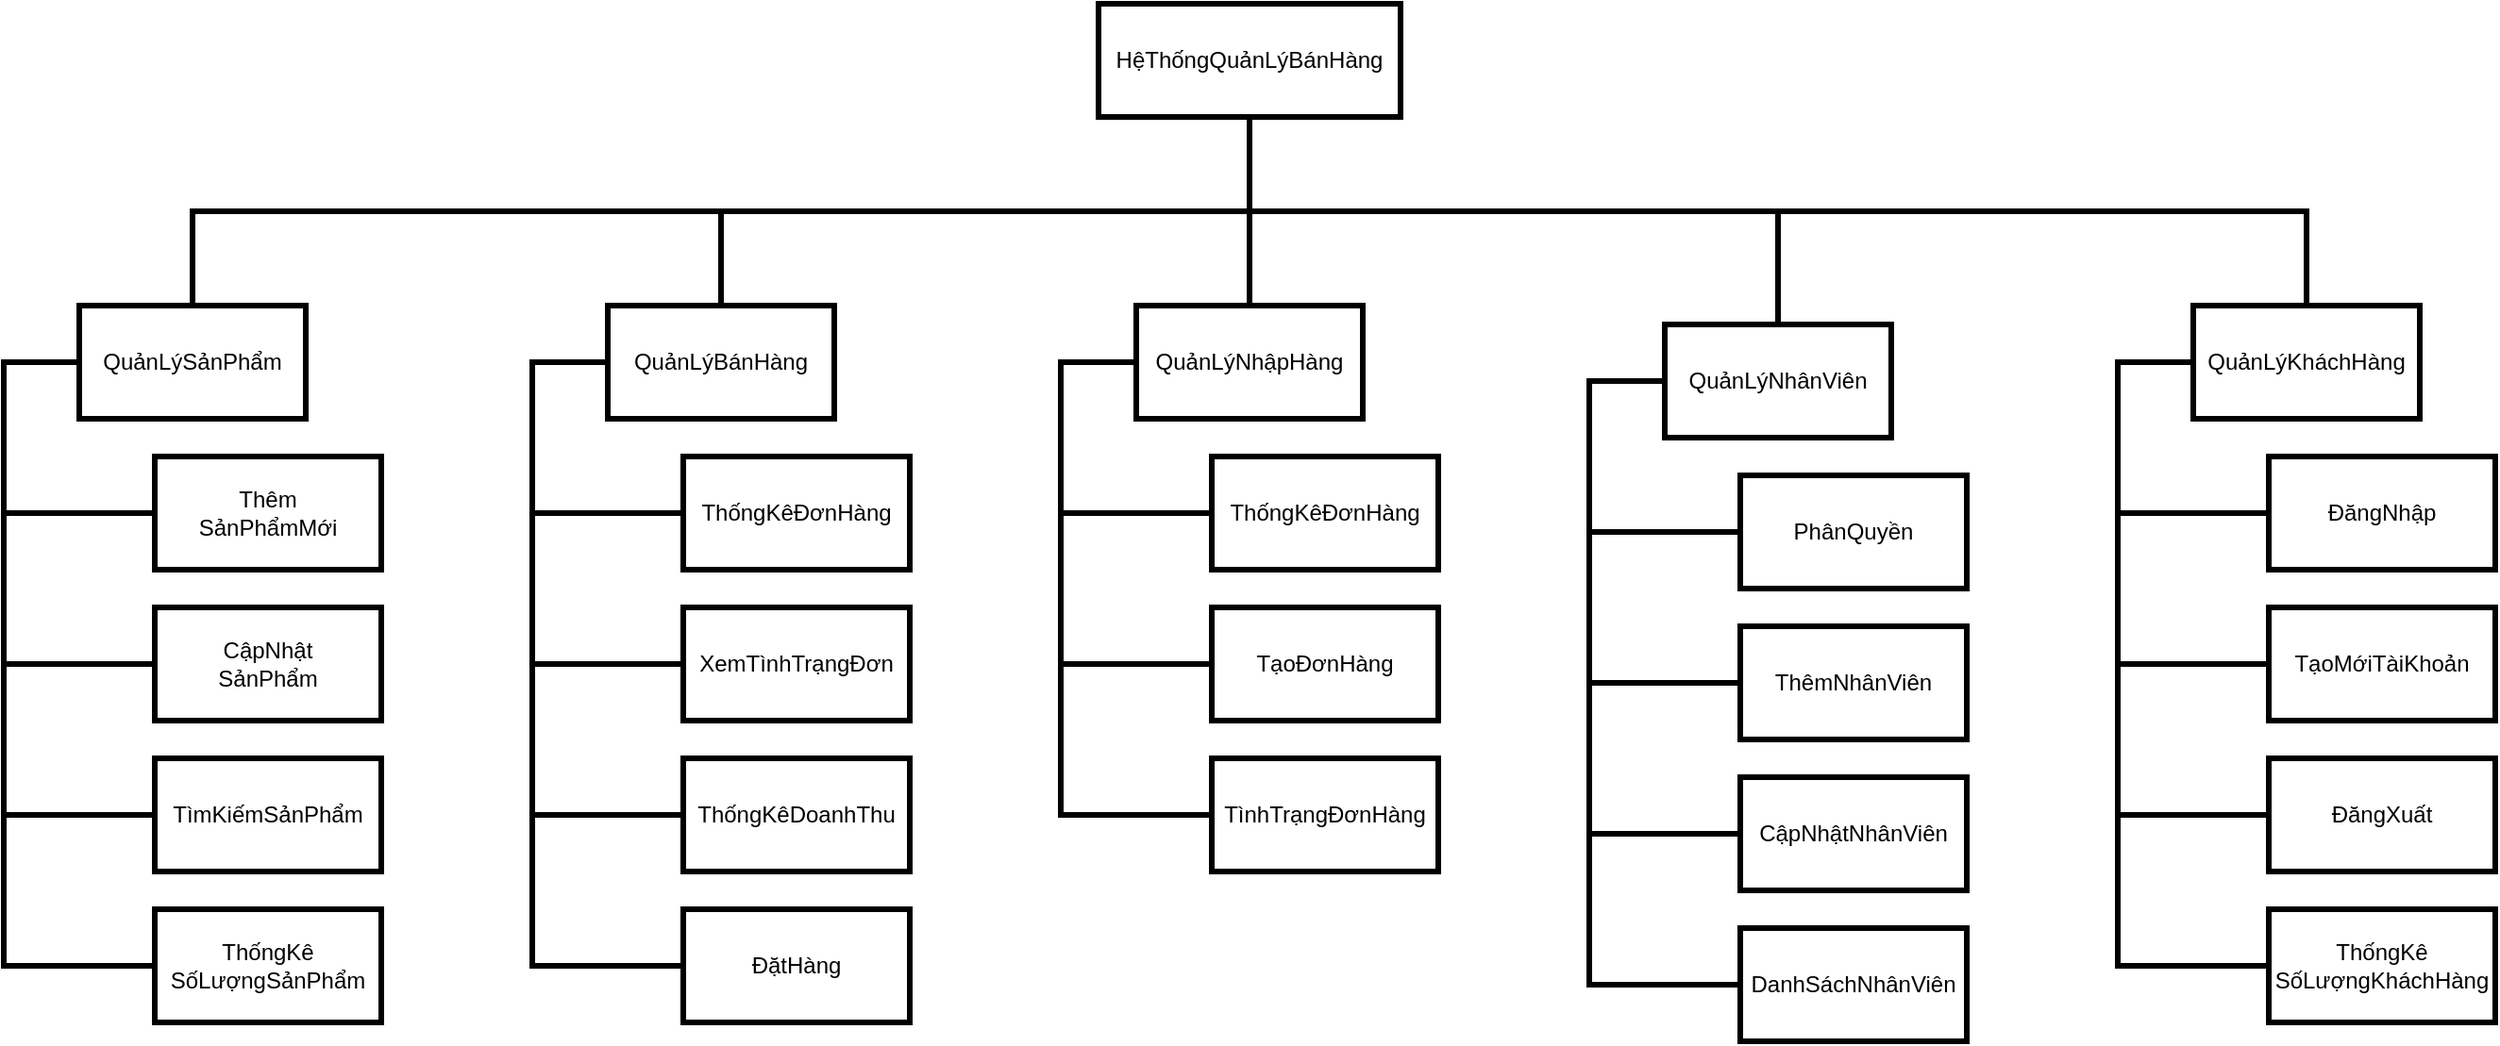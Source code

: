 <mxfile version="22.1.9" type="google">
  <diagram name="Trang-1" id="T-kjcmVLAiWobkcg_UKB">
    <mxGraphModel grid="1" page="1" gridSize="10" guides="1" tooltips="1" connect="1" arrows="1" fold="1" pageScale="1" pageWidth="827" pageHeight="1169" math="0" shadow="0">
      <root>
        <mxCell id="0" />
        <mxCell id="1" parent="0" />
        <mxCell id="Wa9-PbCKUfZ-SNGHdGl5-1" value="HệThốngQuảnLýBánHàng" style="rounded=0;whiteSpace=wrap;html=1;strokeWidth=3;" vertex="1" parent="1">
          <mxGeometry x="320" y="80" width="160" height="60" as="geometry" />
        </mxCell>
        <mxCell id="MncXpA9hCVcWx3MWz7Js-5" value="" style="endArrow=none;html=1;rounded=0;entryX=0.5;entryY=1;entryDx=0;entryDy=0;edgeStyle=elbowEdgeStyle;elbow=vertical;strokeWidth=3;exitX=0.5;exitY=0;exitDx=0;exitDy=0;" edge="1" parent="1" source="7Mcgzw3G_IN8WKB7-K7s-4" target="Wa9-PbCKUfZ-SNGHdGl5-1">
          <mxGeometry width="50" height="50" relative="1" as="geometry">
            <mxPoint x="780" y="240" as="sourcePoint" />
            <mxPoint x="340" y="260" as="targetPoint" />
          </mxGeometry>
        </mxCell>
        <mxCell id="MncXpA9hCVcWx3MWz7Js-7" value="" style="endArrow=none;html=1;rounded=0;exitX=0.5;exitY=1;exitDx=0;exitDy=0;edgeStyle=elbowEdgeStyle;elbow=vertical;entryX=0.5;entryY=0;entryDx=0;entryDy=0;strokeWidth=3;entryPerimeter=0;" edge="1" parent="1" target="MncXpA9hCVcWx3MWz7Js-15">
          <mxGeometry width="50" height="50" relative="1" as="geometry">
            <mxPoint x="400" y="140" as="sourcePoint" />
            <mxPoint x="10" y="240" as="targetPoint" />
            <Array as="points">
              <mxPoint x="360" y="190" />
            </Array>
          </mxGeometry>
        </mxCell>
        <mxCell id="HzxpfW3JFmxslgReptBj-1" value="" style="group" connectable="0" vertex="1" parent="1">
          <mxGeometry x="-260" y="240" width="200" height="380" as="geometry" />
        </mxCell>
        <mxCell id="MncXpA9hCVcWx3MWz7Js-10" value="" style="endArrow=none;html=1;rounded=0;edgeStyle=orthogonalEdgeStyle;strokeWidth=3;" edge="1" parent="HzxpfW3JFmxslgReptBj-1">
          <mxGeometry width="50" height="50" relative="1" as="geometry">
            <mxPoint x="80" y="190" as="sourcePoint" />
            <mxPoint y="110" as="targetPoint" />
            <Array as="points">
              <mxPoint x="80" y="190" />
              <mxPoint y="190" />
            </Array>
          </mxGeometry>
        </mxCell>
        <mxCell id="MncXpA9hCVcWx3MWz7Js-15" value="QuảnLýSảnPhẩm" style="rounded=0;whiteSpace=wrap;html=1;strokeWidth=3;" vertex="1" parent="HzxpfW3JFmxslgReptBj-1">
          <mxGeometry x="40" width="120" height="60" as="geometry" />
        </mxCell>
        <mxCell id="MncXpA9hCVcWx3MWz7Js-16" value="Thêm&lt;br&gt;SảnPhẩmMới" style="rounded=0;whiteSpace=wrap;html=1;strokeWidth=3;" vertex="1" parent="HzxpfW3JFmxslgReptBj-1">
          <mxGeometry x="80" y="80" width="120" height="60" as="geometry" />
        </mxCell>
        <mxCell id="MncXpA9hCVcWx3MWz7Js-17" value="CậpNhật&lt;br&gt;SảnPhẩm" style="rounded=0;whiteSpace=wrap;html=1;strokeWidth=3;" vertex="1" parent="HzxpfW3JFmxslgReptBj-1">
          <mxGeometry x="80" y="160" width="120" height="60" as="geometry" />
        </mxCell>
        <mxCell id="MncXpA9hCVcWx3MWz7Js-18" value="" style="endArrow=none;html=1;rounded=0;edgeStyle=orthogonalEdgeStyle;strokeWidth=3;" edge="1" parent="HzxpfW3JFmxslgReptBj-1">
          <mxGeometry width="50" height="50" relative="1" as="geometry">
            <mxPoint x="80" y="270" as="sourcePoint" />
            <mxPoint y="190" as="targetPoint" />
            <Array as="points">
              <mxPoint x="80" y="270" />
              <mxPoint y="270" />
            </Array>
          </mxGeometry>
        </mxCell>
        <mxCell id="MncXpA9hCVcWx3MWz7Js-29" value="TìmKiếmSảnPhẩm" style="rounded=0;whiteSpace=wrap;html=1;strokeWidth=3;" vertex="1" parent="HzxpfW3JFmxslgReptBj-1">
          <mxGeometry x="80" y="240" width="120" height="60" as="geometry" />
        </mxCell>
        <mxCell id="EYN0IbJYZyot0MPvodNs-2" value="" style="endArrow=none;html=1;rounded=0;edgeStyle=orthogonalEdgeStyle;strokeWidth=3;" edge="1" parent="HzxpfW3JFmxslgReptBj-1">
          <mxGeometry width="50" height="50" relative="1" as="geometry">
            <mxPoint x="80" y="350" as="sourcePoint" />
            <mxPoint y="270" as="targetPoint" />
            <Array as="points">
              <mxPoint x="80" y="350" />
              <mxPoint y="350" />
            </Array>
          </mxGeometry>
        </mxCell>
        <mxCell id="EYN0IbJYZyot0MPvodNs-3" value="ThốngKê&lt;br&gt;SốLượngSảnPhẩm" style="rounded=0;whiteSpace=wrap;html=1;strokeWidth=3;" vertex="1" parent="HzxpfW3JFmxslgReptBj-1">
          <mxGeometry x="80" y="320" width="120" height="60" as="geometry" />
        </mxCell>
        <mxCell id="EYN0IbJYZyot0MPvodNs-8" value="" style="endArrow=none;html=1;rounded=0;entryX=0;entryY=0.5;entryDx=0;entryDy=0;edgeStyle=orthogonalEdgeStyle;strokeWidth=3;" edge="1" parent="HzxpfW3JFmxslgReptBj-1">
          <mxGeometry width="50" height="50" relative="1" as="geometry">
            <mxPoint x="80" y="110" as="sourcePoint" />
            <mxPoint x="40" y="30" as="targetPoint" />
            <Array as="points">
              <mxPoint x="80" y="110" />
              <mxPoint y="110" />
              <mxPoint y="30" />
            </Array>
          </mxGeometry>
        </mxCell>
        <mxCell id="HzxpfW3JFmxslgReptBj-2" value="" style="group" connectable="0" vertex="1" parent="1">
          <mxGeometry x="580" y="250" width="200" height="380" as="geometry" />
        </mxCell>
        <mxCell id="7Mcgzw3G_IN8WKB7-K7s-3" value="QuảnLýNhânViên" style="rounded=0;whiteSpace=wrap;html=1;strokeWidth=3;" vertex="1" parent="HzxpfW3JFmxslgReptBj-2">
          <mxGeometry x="40" width="120" height="60" as="geometry" />
        </mxCell>
        <mxCell id="MncXpA9hCVcWx3MWz7Js-19" value="" style="endArrow=none;html=1;rounded=0;entryX=0;entryY=0.5;entryDx=0;entryDy=0;edgeStyle=orthogonalEdgeStyle;strokeWidth=3;" edge="1" parent="HzxpfW3JFmxslgReptBj-2">
          <mxGeometry width="50" height="50" relative="1" as="geometry">
            <mxPoint x="80" y="110" as="sourcePoint" />
            <mxPoint x="40" y="30" as="targetPoint" />
            <Array as="points">
              <mxPoint x="80" y="110" />
              <mxPoint y="110" />
              <mxPoint y="30" />
            </Array>
          </mxGeometry>
        </mxCell>
        <mxCell id="MncXpA9hCVcWx3MWz7Js-20" value="" style="endArrow=none;html=1;rounded=0;edgeStyle=orthogonalEdgeStyle;strokeWidth=3;" edge="1" parent="HzxpfW3JFmxslgReptBj-2">
          <mxGeometry width="50" height="50" relative="1" as="geometry">
            <mxPoint x="80" y="190" as="sourcePoint" />
            <mxPoint y="110" as="targetPoint" />
            <Array as="points">
              <mxPoint x="80" y="190" />
              <mxPoint y="190" />
            </Array>
          </mxGeometry>
        </mxCell>
        <mxCell id="MncXpA9hCVcWx3MWz7Js-25" value="ThêmNhânViên" style="rounded=0;whiteSpace=wrap;html=1;strokeWidth=3;" vertex="1" parent="HzxpfW3JFmxslgReptBj-2">
          <mxGeometry x="80" y="160" width="120" height="60" as="geometry" />
        </mxCell>
        <mxCell id="EYN0IbJYZyot0MPvodNs-4" value="" style="endArrow=none;html=1;rounded=0;edgeStyle=orthogonalEdgeStyle;strokeWidth=3;" edge="1" parent="HzxpfW3JFmxslgReptBj-2">
          <mxGeometry width="50" height="50" relative="1" as="geometry">
            <mxPoint x="80" y="270" as="sourcePoint" />
            <mxPoint y="190" as="targetPoint" />
            <Array as="points">
              <mxPoint x="80" y="270" />
              <mxPoint y="270" />
            </Array>
          </mxGeometry>
        </mxCell>
        <mxCell id="EYN0IbJYZyot0MPvodNs-5" value="CậpNhậtNhânViên" style="rounded=0;whiteSpace=wrap;html=1;strokeWidth=3;" vertex="1" parent="HzxpfW3JFmxslgReptBj-2">
          <mxGeometry x="80" y="240" width="120" height="60" as="geometry" />
        </mxCell>
        <mxCell id="EYN0IbJYZyot0MPvodNs-10" value="PhânQuyền" style="rounded=0;whiteSpace=wrap;html=1;strokeWidth=3;" vertex="1" parent="HzxpfW3JFmxslgReptBj-2">
          <mxGeometry x="80" y="80" width="120" height="60" as="geometry" />
        </mxCell>
        <mxCell id="HzxpfW3JFmxslgReptBj-73" value="" style="endArrow=none;html=1;rounded=0;edgeStyle=orthogonalEdgeStyle;strokeWidth=3;" edge="1" parent="HzxpfW3JFmxslgReptBj-2">
          <mxGeometry width="50" height="50" relative="1" as="geometry">
            <mxPoint x="80" y="350" as="sourcePoint" />
            <mxPoint y="270" as="targetPoint" />
            <Array as="points">
              <mxPoint x="80" y="350" />
              <mxPoint y="350" />
            </Array>
          </mxGeometry>
        </mxCell>
        <mxCell id="HzxpfW3JFmxslgReptBj-74" value="DanhSáchNhânViên" style="rounded=0;whiteSpace=wrap;html=1;strokeWidth=3;" vertex="1" parent="HzxpfW3JFmxslgReptBj-2">
          <mxGeometry x="80" y="320" width="120" height="60" as="geometry" />
        </mxCell>
        <mxCell id="HzxpfW3JFmxslgReptBj-3" value="" style="group" connectable="0" vertex="1" parent="1">
          <mxGeometry x="20" y="240" width="200" height="380" as="geometry" />
        </mxCell>
        <mxCell id="HzxpfW3JFmxslgReptBj-4" value="QuảnLýBánHàng" style="rounded=0;whiteSpace=wrap;html=1;strokeWidth=3;" vertex="1" parent="HzxpfW3JFmxslgReptBj-3">
          <mxGeometry x="40" width="120" height="60" as="geometry" />
        </mxCell>
        <mxCell id="HzxpfW3JFmxslgReptBj-5" value="" style="endArrow=none;html=1;rounded=0;entryX=0;entryY=0.5;entryDx=0;entryDy=0;edgeStyle=orthogonalEdgeStyle;strokeWidth=3;" edge="1" parent="HzxpfW3JFmxslgReptBj-3">
          <mxGeometry width="50" height="50" relative="1" as="geometry">
            <mxPoint x="80" y="110" as="sourcePoint" />
            <mxPoint x="40" y="30" as="targetPoint" />
            <Array as="points">
              <mxPoint x="80" y="110" />
              <mxPoint y="110" />
              <mxPoint y="30" />
            </Array>
          </mxGeometry>
        </mxCell>
        <mxCell id="HzxpfW3JFmxslgReptBj-8" value="" style="endArrow=none;html=1;rounded=0;edgeStyle=orthogonalEdgeStyle;strokeWidth=3;" edge="1" parent="HzxpfW3JFmxslgReptBj-3">
          <mxGeometry width="50" height="50" relative="1" as="geometry">
            <mxPoint x="80" y="190" as="sourcePoint" />
            <mxPoint y="110" as="targetPoint" />
            <Array as="points">
              <mxPoint x="80" y="190" />
              <mxPoint y="190" />
            </Array>
          </mxGeometry>
        </mxCell>
        <mxCell id="HzxpfW3JFmxslgReptBj-9" value="XemTìnhTrạngĐơn" style="rounded=0;whiteSpace=wrap;html=1;strokeWidth=3;" vertex="1" parent="HzxpfW3JFmxslgReptBj-3">
          <mxGeometry x="80" y="160" width="120" height="60" as="geometry" />
        </mxCell>
        <mxCell id="HzxpfW3JFmxslgReptBj-10" value="" style="endArrow=none;html=1;rounded=0;edgeStyle=orthogonalEdgeStyle;strokeWidth=3;" edge="1" parent="HzxpfW3JFmxslgReptBj-3">
          <mxGeometry width="50" height="50" relative="1" as="geometry">
            <mxPoint x="80" y="270" as="sourcePoint" />
            <mxPoint y="190" as="targetPoint" />
            <Array as="points">
              <mxPoint x="80" y="270" />
              <mxPoint y="270" />
            </Array>
          </mxGeometry>
        </mxCell>
        <mxCell id="HzxpfW3JFmxslgReptBj-11" value="ThốngKêDoanhThu" style="rounded=0;whiteSpace=wrap;html=1;strokeWidth=3;" vertex="1" parent="HzxpfW3JFmxslgReptBj-3">
          <mxGeometry x="80" y="240" width="120" height="60" as="geometry" />
        </mxCell>
        <mxCell id="HzxpfW3JFmxslgReptBj-12" value="ThốngKêĐơnHàng" style="rounded=0;whiteSpace=wrap;html=1;strokeWidth=3;" vertex="1" parent="HzxpfW3JFmxslgReptBj-3">
          <mxGeometry x="80" y="80" width="120" height="60" as="geometry" />
        </mxCell>
        <mxCell id="HzxpfW3JFmxslgReptBj-36" value="ĐặtHàng" style="rounded=0;whiteSpace=wrap;html=1;strokeWidth=3;" vertex="1" parent="HzxpfW3JFmxslgReptBj-3">
          <mxGeometry x="80" y="320" width="120" height="60" as="geometry" />
        </mxCell>
        <mxCell id="HzxpfW3JFmxslgReptBj-35" value="" style="endArrow=none;html=1;rounded=0;edgeStyle=orthogonalEdgeStyle;strokeWidth=3;" edge="1" parent="HzxpfW3JFmxslgReptBj-3">
          <mxGeometry width="50" height="50" relative="1" as="geometry">
            <mxPoint x="80" y="350" as="sourcePoint" />
            <mxPoint y="270" as="targetPoint" />
            <Array as="points">
              <mxPoint x="80" y="350" />
              <mxPoint y="350" />
            </Array>
          </mxGeometry>
        </mxCell>
        <mxCell id="HzxpfW3JFmxslgReptBj-31" value="" style="group" connectable="0" vertex="1" parent="1">
          <mxGeometry x="860" y="240" width="200" height="300" as="geometry" />
        </mxCell>
        <mxCell id="7Mcgzw3G_IN8WKB7-K7s-4" value="QuảnLýKháchHàng" style="rounded=0;whiteSpace=wrap;html=1;strokeWidth=3;" vertex="1" parent="HzxpfW3JFmxslgReptBj-31">
          <mxGeometry x="40" width="120" height="60" as="geometry" />
        </mxCell>
        <mxCell id="MncXpA9hCVcWx3MWz7Js-22" value="" style="endArrow=none;html=1;rounded=0;entryX=0;entryY=0.5;entryDx=0;entryDy=0;edgeStyle=orthogonalEdgeStyle;strokeWidth=3;" edge="1" parent="HzxpfW3JFmxslgReptBj-31">
          <mxGeometry width="50" height="50" relative="1" as="geometry">
            <mxPoint x="80" y="110" as="sourcePoint" />
            <mxPoint x="40" y="30" as="targetPoint" />
            <Array as="points">
              <mxPoint x="80" y="110" />
              <mxPoint y="110" />
              <mxPoint y="30" />
            </Array>
          </mxGeometry>
        </mxCell>
        <mxCell id="MncXpA9hCVcWx3MWz7Js-23" value="" style="endArrow=none;html=1;rounded=0;edgeStyle=orthogonalEdgeStyle;strokeWidth=3;" edge="1" parent="HzxpfW3JFmxslgReptBj-31">
          <mxGeometry width="50" height="50" relative="1" as="geometry">
            <mxPoint x="80" y="190" as="sourcePoint" />
            <mxPoint y="110" as="targetPoint" />
            <Array as="points">
              <mxPoint x="80" y="190" />
              <mxPoint y="190" />
            </Array>
          </mxGeometry>
        </mxCell>
        <mxCell id="MncXpA9hCVcWx3MWz7Js-26" value="ĐăngNhập" style="rounded=0;whiteSpace=wrap;html=1;strokeWidth=3;" vertex="1" parent="HzxpfW3JFmxslgReptBj-31">
          <mxGeometry x="80" y="80" width="120" height="60" as="geometry" />
        </mxCell>
        <mxCell id="MncXpA9hCVcWx3MWz7Js-27" value="TạoMớiTàiKhoản" style="rounded=0;whiteSpace=wrap;html=1;strokeWidth=3;" vertex="1" parent="HzxpfW3JFmxslgReptBj-31">
          <mxGeometry x="80" y="160" width="120" height="60" as="geometry" />
        </mxCell>
        <mxCell id="2cVI6bIyNl69EhlNhD8a-1" value="" style="endArrow=none;html=1;rounded=0;edgeStyle=orthogonalEdgeStyle;strokeWidth=3;" edge="1" parent="HzxpfW3JFmxslgReptBj-31">
          <mxGeometry width="50" height="50" relative="1" as="geometry">
            <mxPoint x="80" y="270" as="sourcePoint" />
            <mxPoint y="190" as="targetPoint" />
            <Array as="points">
              <mxPoint x="80" y="270" />
              <mxPoint y="270" />
            </Array>
          </mxGeometry>
        </mxCell>
        <mxCell id="2cVI6bIyNl69EhlNhD8a-2" value="ĐăngXuất" style="rounded=0;whiteSpace=wrap;html=1;strokeWidth=3;" vertex="1" parent="HzxpfW3JFmxslgReptBj-31">
          <mxGeometry x="80" y="240" width="120" height="60" as="geometry" />
        </mxCell>
        <mxCell id="HzxpfW3JFmxslgReptBj-33" value="" style="endArrow=none;html=1;rounded=0;exitX=0.5;exitY=1;exitDx=0;exitDy=0;edgeStyle=elbowEdgeStyle;elbow=vertical;entryX=0.5;entryY=0;entryDx=0;entryDy=0;strokeWidth=3;" edge="1" parent="1" target="HzxpfW3JFmxslgReptBj-4">
          <mxGeometry width="50" height="50" relative="1" as="geometry">
            <mxPoint x="400" y="140" as="sourcePoint" />
            <mxPoint x="200" y="240" as="targetPoint" />
            <Array as="points">
              <mxPoint x="360" y="190" />
            </Array>
          </mxGeometry>
        </mxCell>
        <mxCell id="HzxpfW3JFmxslgReptBj-34" value="" style="endArrow=none;html=1;rounded=0;entryX=0.5;entryY=1;entryDx=0;entryDy=0;edgeStyle=elbowEdgeStyle;elbow=vertical;strokeWidth=3;exitX=0.5;exitY=0;exitDx=0;exitDy=0;" edge="1" parent="1" source="7Mcgzw3G_IN8WKB7-K7s-3">
          <mxGeometry width="50" height="50" relative="1" as="geometry">
            <mxPoint x="550" y="230" as="sourcePoint" />
            <mxPoint x="400" y="140" as="targetPoint" />
            <Array as="points">
              <mxPoint x="480" y="190" />
            </Array>
          </mxGeometry>
        </mxCell>
        <mxCell id="HzxpfW3JFmxslgReptBj-70" value="" style="endArrow=none;html=1;rounded=0;entryX=0.5;entryY=1;entryDx=0;entryDy=0;edgeStyle=elbowEdgeStyle;elbow=vertical;strokeWidth=3;exitX=0.5;exitY=0;exitDx=0;exitDy=0;" edge="1" parent="1" source="HzxpfW3JFmxslgReptBj-62" target="Wa9-PbCKUfZ-SNGHdGl5-1">
          <mxGeometry width="50" height="50" relative="1" as="geometry">
            <mxPoint x="355" y="270" as="sourcePoint" />
            <mxPoint x="215" y="170" as="targetPoint" />
            <Array as="points">
              <mxPoint x="370" y="200" />
            </Array>
          </mxGeometry>
        </mxCell>
        <mxCell id="HzxpfW3JFmxslgReptBj-71" value="" style="group" connectable="0" vertex="1" parent="1">
          <mxGeometry x="300" y="240" width="200" height="300" as="geometry" />
        </mxCell>
        <mxCell id="HzxpfW3JFmxslgReptBj-62" value="QuảnLýNhậpHàng" style="rounded=0;whiteSpace=wrap;html=1;strokeWidth=3;" vertex="1" parent="HzxpfW3JFmxslgReptBj-71">
          <mxGeometry x="40" width="120" height="60" as="geometry" />
        </mxCell>
        <mxCell id="HzxpfW3JFmxslgReptBj-63" value="" style="endArrow=none;html=1;rounded=0;entryX=0;entryY=0.5;entryDx=0;entryDy=0;edgeStyle=orthogonalEdgeStyle;strokeWidth=3;" edge="1" parent="HzxpfW3JFmxslgReptBj-71">
          <mxGeometry width="50" height="50" relative="1" as="geometry">
            <mxPoint x="80" y="110" as="sourcePoint" />
            <mxPoint x="40" y="30" as="targetPoint" />
            <Array as="points">
              <mxPoint x="80" y="110" />
              <mxPoint y="110" />
              <mxPoint y="30" />
            </Array>
          </mxGeometry>
        </mxCell>
        <mxCell id="HzxpfW3JFmxslgReptBj-64" value="" style="endArrow=none;html=1;rounded=0;edgeStyle=orthogonalEdgeStyle;strokeWidth=3;" edge="1" parent="HzxpfW3JFmxslgReptBj-71">
          <mxGeometry width="50" height="50" relative="1" as="geometry">
            <mxPoint x="80" y="190" as="sourcePoint" />
            <mxPoint y="110" as="targetPoint" />
            <Array as="points">
              <mxPoint x="80" y="190" />
              <mxPoint y="190" />
            </Array>
          </mxGeometry>
        </mxCell>
        <mxCell id="HzxpfW3JFmxslgReptBj-65" value="TạoĐơnHàng" style="rounded=0;whiteSpace=wrap;html=1;strokeWidth=3;" vertex="1" parent="HzxpfW3JFmxslgReptBj-71">
          <mxGeometry x="80" y="160" width="120" height="60" as="geometry" />
        </mxCell>
        <mxCell id="HzxpfW3JFmxslgReptBj-66" value="" style="endArrow=none;html=1;rounded=0;edgeStyle=orthogonalEdgeStyle;strokeWidth=3;" edge="1" parent="HzxpfW3JFmxslgReptBj-71">
          <mxGeometry width="50" height="50" relative="1" as="geometry">
            <mxPoint x="80" y="270" as="sourcePoint" />
            <mxPoint y="190" as="targetPoint" />
            <Array as="points">
              <mxPoint x="80" y="270" />
              <mxPoint y="270" />
            </Array>
          </mxGeometry>
        </mxCell>
        <mxCell id="HzxpfW3JFmxslgReptBj-67" value="TìnhTrạngĐơnHàng" style="rounded=0;whiteSpace=wrap;html=1;strokeWidth=3;" vertex="1" parent="HzxpfW3JFmxslgReptBj-71">
          <mxGeometry x="80" y="240" width="120" height="60" as="geometry" />
        </mxCell>
        <mxCell id="HzxpfW3JFmxslgReptBj-72" value="ThốngKêĐơnHàng" style="rounded=0;whiteSpace=wrap;html=1;strokeWidth=3;" vertex="1" parent="HzxpfW3JFmxslgReptBj-71">
          <mxGeometry x="80" y="80" width="120" height="60" as="geometry" />
        </mxCell>
        <mxCell id="HzxpfW3JFmxslgReptBj-75" value="" style="endArrow=none;html=1;rounded=0;edgeStyle=orthogonalEdgeStyle;strokeWidth=3;" edge="1" parent="1">
          <mxGeometry width="50" height="50" relative="1" as="geometry">
            <mxPoint x="940" y="590" as="sourcePoint" />
            <mxPoint x="860" y="510" as="targetPoint" />
            <Array as="points">
              <mxPoint x="940" y="590" />
              <mxPoint x="860" y="590" />
            </Array>
          </mxGeometry>
        </mxCell>
        <mxCell id="HzxpfW3JFmxslgReptBj-76" value="ThốngKê&lt;br&gt;SốLượngKháchHàng" style="rounded=0;whiteSpace=wrap;html=1;strokeWidth=3;" vertex="1" parent="1">
          <mxGeometry x="940" y="560" width="120" height="60" as="geometry" />
        </mxCell>
      </root>
    </mxGraphModel>
  </diagram>
</mxfile>
